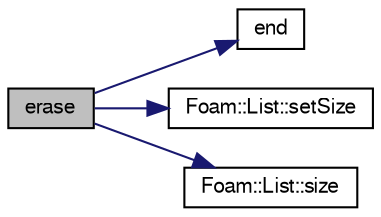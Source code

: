 digraph "erase"
{
  bgcolor="transparent";
  edge [fontname="FreeSans",fontsize="10",labelfontname="FreeSans",labelfontsize="10"];
  node [fontname="FreeSans",fontsize="10",shape=record];
  rankdir="LR";
  Node263 [label="erase",height=0.2,width=0.4,color="black", fillcolor="grey75", style="filled", fontcolor="black"];
  Node263 -> Node264 [color="midnightblue",fontsize="10",style="solid",fontname="FreeSans"];
  Node264 [label="end",height=0.2,width=0.4,color="black",URL="$a25738.html#abc870e1050852bb792e4782bd067893c",tooltip="iterator set to beyond the end of the StaticHashTable "];
  Node263 -> Node265 [color="midnightblue",fontsize="10",style="solid",fontname="FreeSans"];
  Node265 [label="Foam::List::setSize",height=0.2,width=0.4,color="black",URL="$a25694.html#aedb985ffeaf1bdbfeccc2a8730405703",tooltip="Reset size of List. "];
  Node263 -> Node266 [color="midnightblue",fontsize="10",style="solid",fontname="FreeSans"];
  Node266 [label="Foam::List::size",height=0.2,width=0.4,color="black",URL="$a25694.html#a8a5f6fa29bd4b500caf186f60245b384",tooltip="Override size to be inconsistent with allocated storage. "];
}
